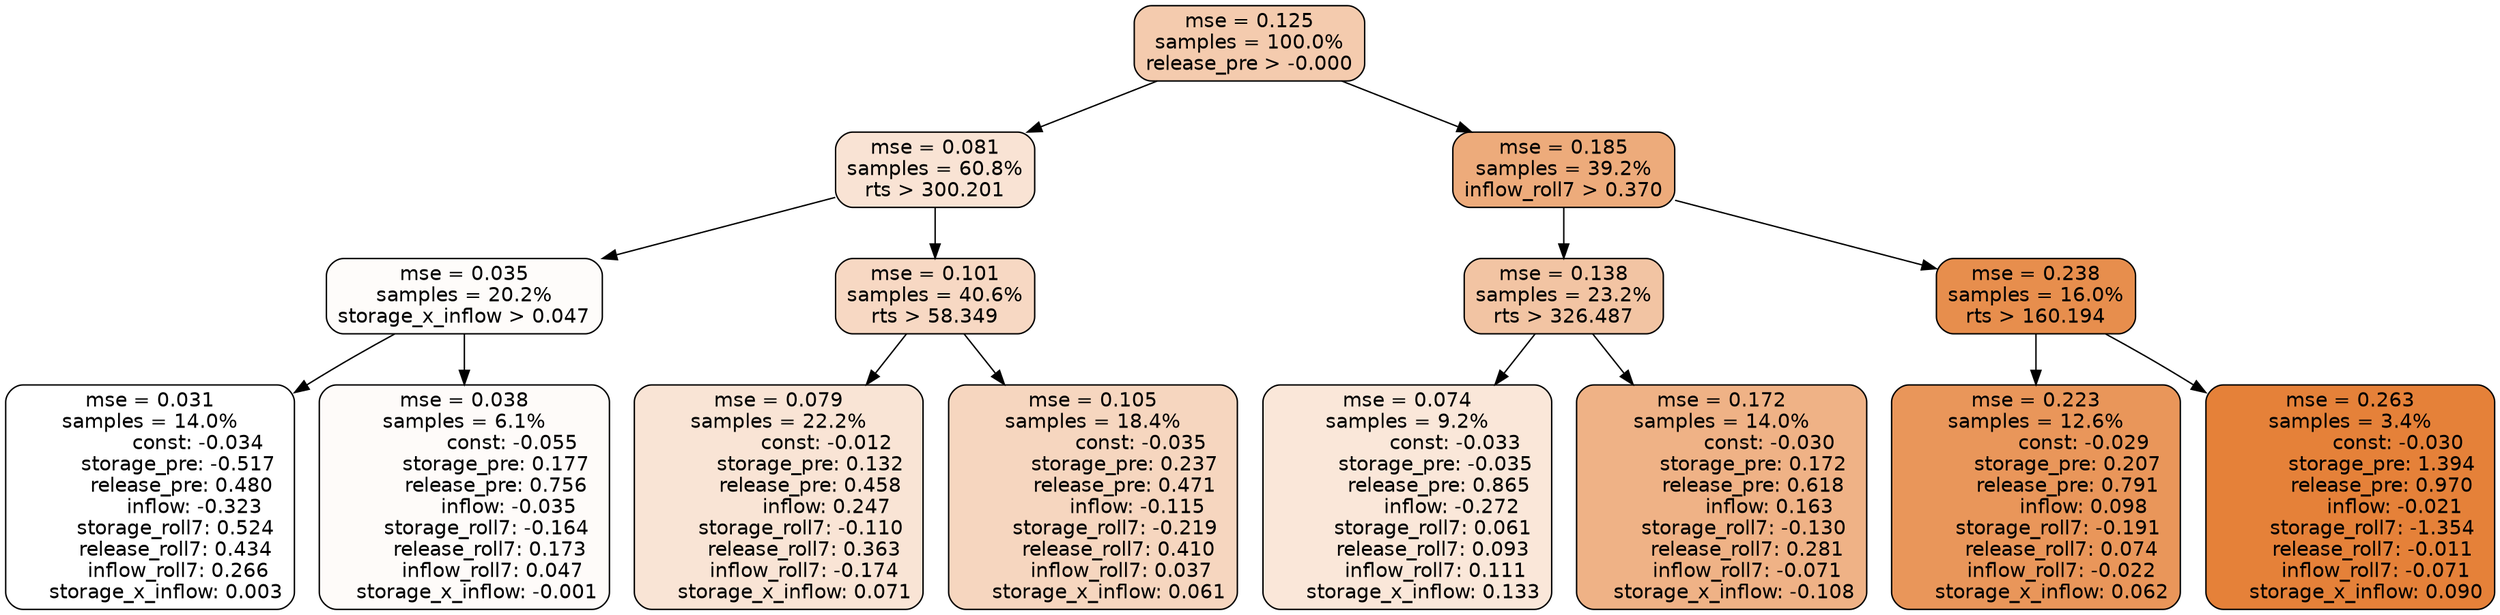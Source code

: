 digraph tree {
node [shape=rectangle, style="filled, rounded", color="black", fontname=helvetica] ;
edge [fontname=helvetica] ;
	"0" [label="mse = 0.125
samples = 100.0%
release_pre > -0.000", fillcolor="#f4cbae"]
	"1" [label="mse = 0.081
samples = 60.8%
rts > 300.201", fillcolor="#f9e3d4"]
	"8" [label="mse = 0.185
samples = 39.2%
inflow_roll7 > 0.370", fillcolor="#edab7b"]
	"5" [label="mse = 0.035
samples = 20.2%
storage_x_inflow > 0.047", fillcolor="#fefcfa"]
	"2" [label="mse = 0.101
samples = 40.6%
rts > 58.349", fillcolor="#f7d8c3"]
	"9" [label="mse = 0.138
samples = 23.2%
rts > 326.487", fillcolor="#f2c4a3"]
	"12" [label="mse = 0.238
samples = 16.0%
rts > 160.194", fillcolor="#e78e4d"]
	"6" [label="mse = 0.031
samples = 14.0%
               const: -0.034
         storage_pre: -0.517
          release_pre: 0.480
              inflow: -0.323
        storage_roll7: 0.524
        release_roll7: 0.434
         inflow_roll7: 0.266
     storage_x_inflow: 0.003", fillcolor="#ffffff"]
	"7" [label="mse = 0.038
samples = 6.1%
               const: -0.055
          storage_pre: 0.177
          release_pre: 0.756
              inflow: -0.035
       storage_roll7: -0.164
        release_roll7: 0.173
         inflow_roll7: 0.047
    storage_x_inflow: -0.001", fillcolor="#fefbf9"]
	"3" [label="mse = 0.079
samples = 22.2%
               const: -0.012
          storage_pre: 0.132
          release_pre: 0.458
               inflow: 0.247
       storage_roll7: -0.110
        release_roll7: 0.363
        inflow_roll7: -0.174
     storage_x_inflow: 0.071", fillcolor="#f9e4d5"]
	"4" [label="mse = 0.105
samples = 18.4%
               const: -0.035
          storage_pre: 0.237
          release_pre: 0.471
              inflow: -0.115
       storage_roll7: -0.219
        release_roll7: 0.410
         inflow_roll7: 0.037
     storage_x_inflow: 0.061", fillcolor="#f6d6bf"]
	"11" [label="mse = 0.074
samples = 9.2%
               const: -0.033
         storage_pre: -0.035
          release_pre: 0.865
              inflow: -0.272
        storage_roll7: 0.061
        release_roll7: 0.093
         inflow_roll7: 0.111
     storage_x_inflow: 0.133", fillcolor="#fae7d9"]
	"10" [label="mse = 0.172
samples = 14.0%
               const: -0.030
          storage_pre: 0.172
          release_pre: 0.618
               inflow: 0.163
       storage_roll7: -0.130
        release_roll7: 0.281
        inflow_roll7: -0.071
    storage_x_inflow: -0.108", fillcolor="#efb286"]
	"13" [label="mse = 0.223
samples = 12.6%
               const: -0.029
          storage_pre: 0.207
          release_pre: 0.791
               inflow: 0.098
       storage_roll7: -0.191
        release_roll7: 0.074
        inflow_roll7: -0.022
     storage_x_inflow: 0.062", fillcolor="#e9965a"]
	"14" [label="mse = 0.263
samples = 3.4%
               const: -0.030
          storage_pre: 1.394
          release_pre: 0.970
              inflow: -0.021
       storage_roll7: -1.354
       release_roll7: -0.011
        inflow_roll7: -0.071
     storage_x_inflow: 0.090", fillcolor="#e58139"]

	"0" -> "1"
	"0" -> "8"
	"1" -> "2"
	"1" -> "5"
	"8" -> "9"
	"8" -> "12"
	"5" -> "6"
	"5" -> "7"
	"2" -> "3"
	"2" -> "4"
	"9" -> "10"
	"9" -> "11"
	"12" -> "13"
	"12" -> "14"
}